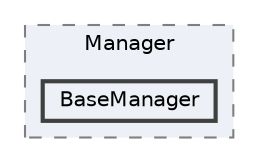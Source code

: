 digraph "001_Common/Manager/BaseManager"
{
 // LATEX_PDF_SIZE
  bgcolor="transparent";
  edge [fontname=Helvetica,fontsize=10,labelfontname=Helvetica,labelfontsize=10];
  node [fontname=Helvetica,fontsize=10,shape=box,height=0.2,width=0.4];
  compound=true
  subgraph clusterdir_a7182611642ea114e5b68b91cb3bbd81 {
    graph [ bgcolor="#edf0f7", pencolor="grey50", label="Manager", fontname=Helvetica,fontsize=10 style="filled,dashed", URL="dir_a7182611642ea114e5b68b91cb3bbd81.html",tooltip=""]
  dir_5293a627b780d676400c314a6951e85c [label="BaseManager", fillcolor="#edf0f7", color="grey25", style="filled,bold", URL="dir_5293a627b780d676400c314a6951e85c.html",tooltip=""];
  }
}

